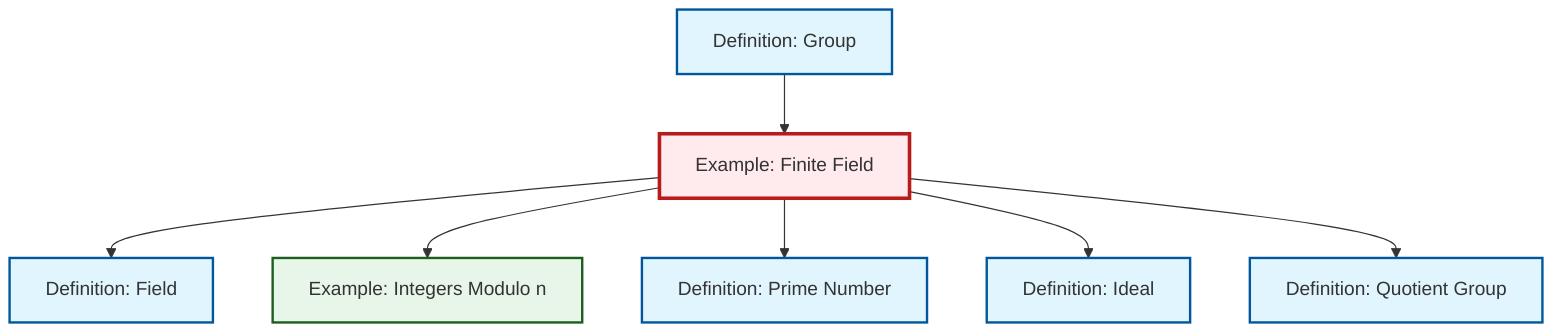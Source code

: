 graph TD
    classDef definition fill:#e1f5fe,stroke:#01579b,stroke-width:2px
    classDef theorem fill:#f3e5f5,stroke:#4a148c,stroke-width:2px
    classDef axiom fill:#fff3e0,stroke:#e65100,stroke-width:2px
    classDef example fill:#e8f5e9,stroke:#1b5e20,stroke-width:2px
    classDef current fill:#ffebee,stroke:#b71c1c,stroke-width:3px
    def-field["Definition: Field"]:::definition
    ex-quotient-integers-mod-n["Example: Integers Modulo n"]:::example
    def-ideal["Definition: Ideal"]:::definition
    def-prime["Definition: Prime Number"]:::definition
    ex-finite-field["Example: Finite Field"]:::example
    def-quotient-group["Definition: Quotient Group"]:::definition
    def-group["Definition: Group"]:::definition
    ex-finite-field --> def-field
    ex-finite-field --> ex-quotient-integers-mod-n
    ex-finite-field --> def-prime
    def-group --> ex-finite-field
    ex-finite-field --> def-ideal
    ex-finite-field --> def-quotient-group
    class ex-finite-field current